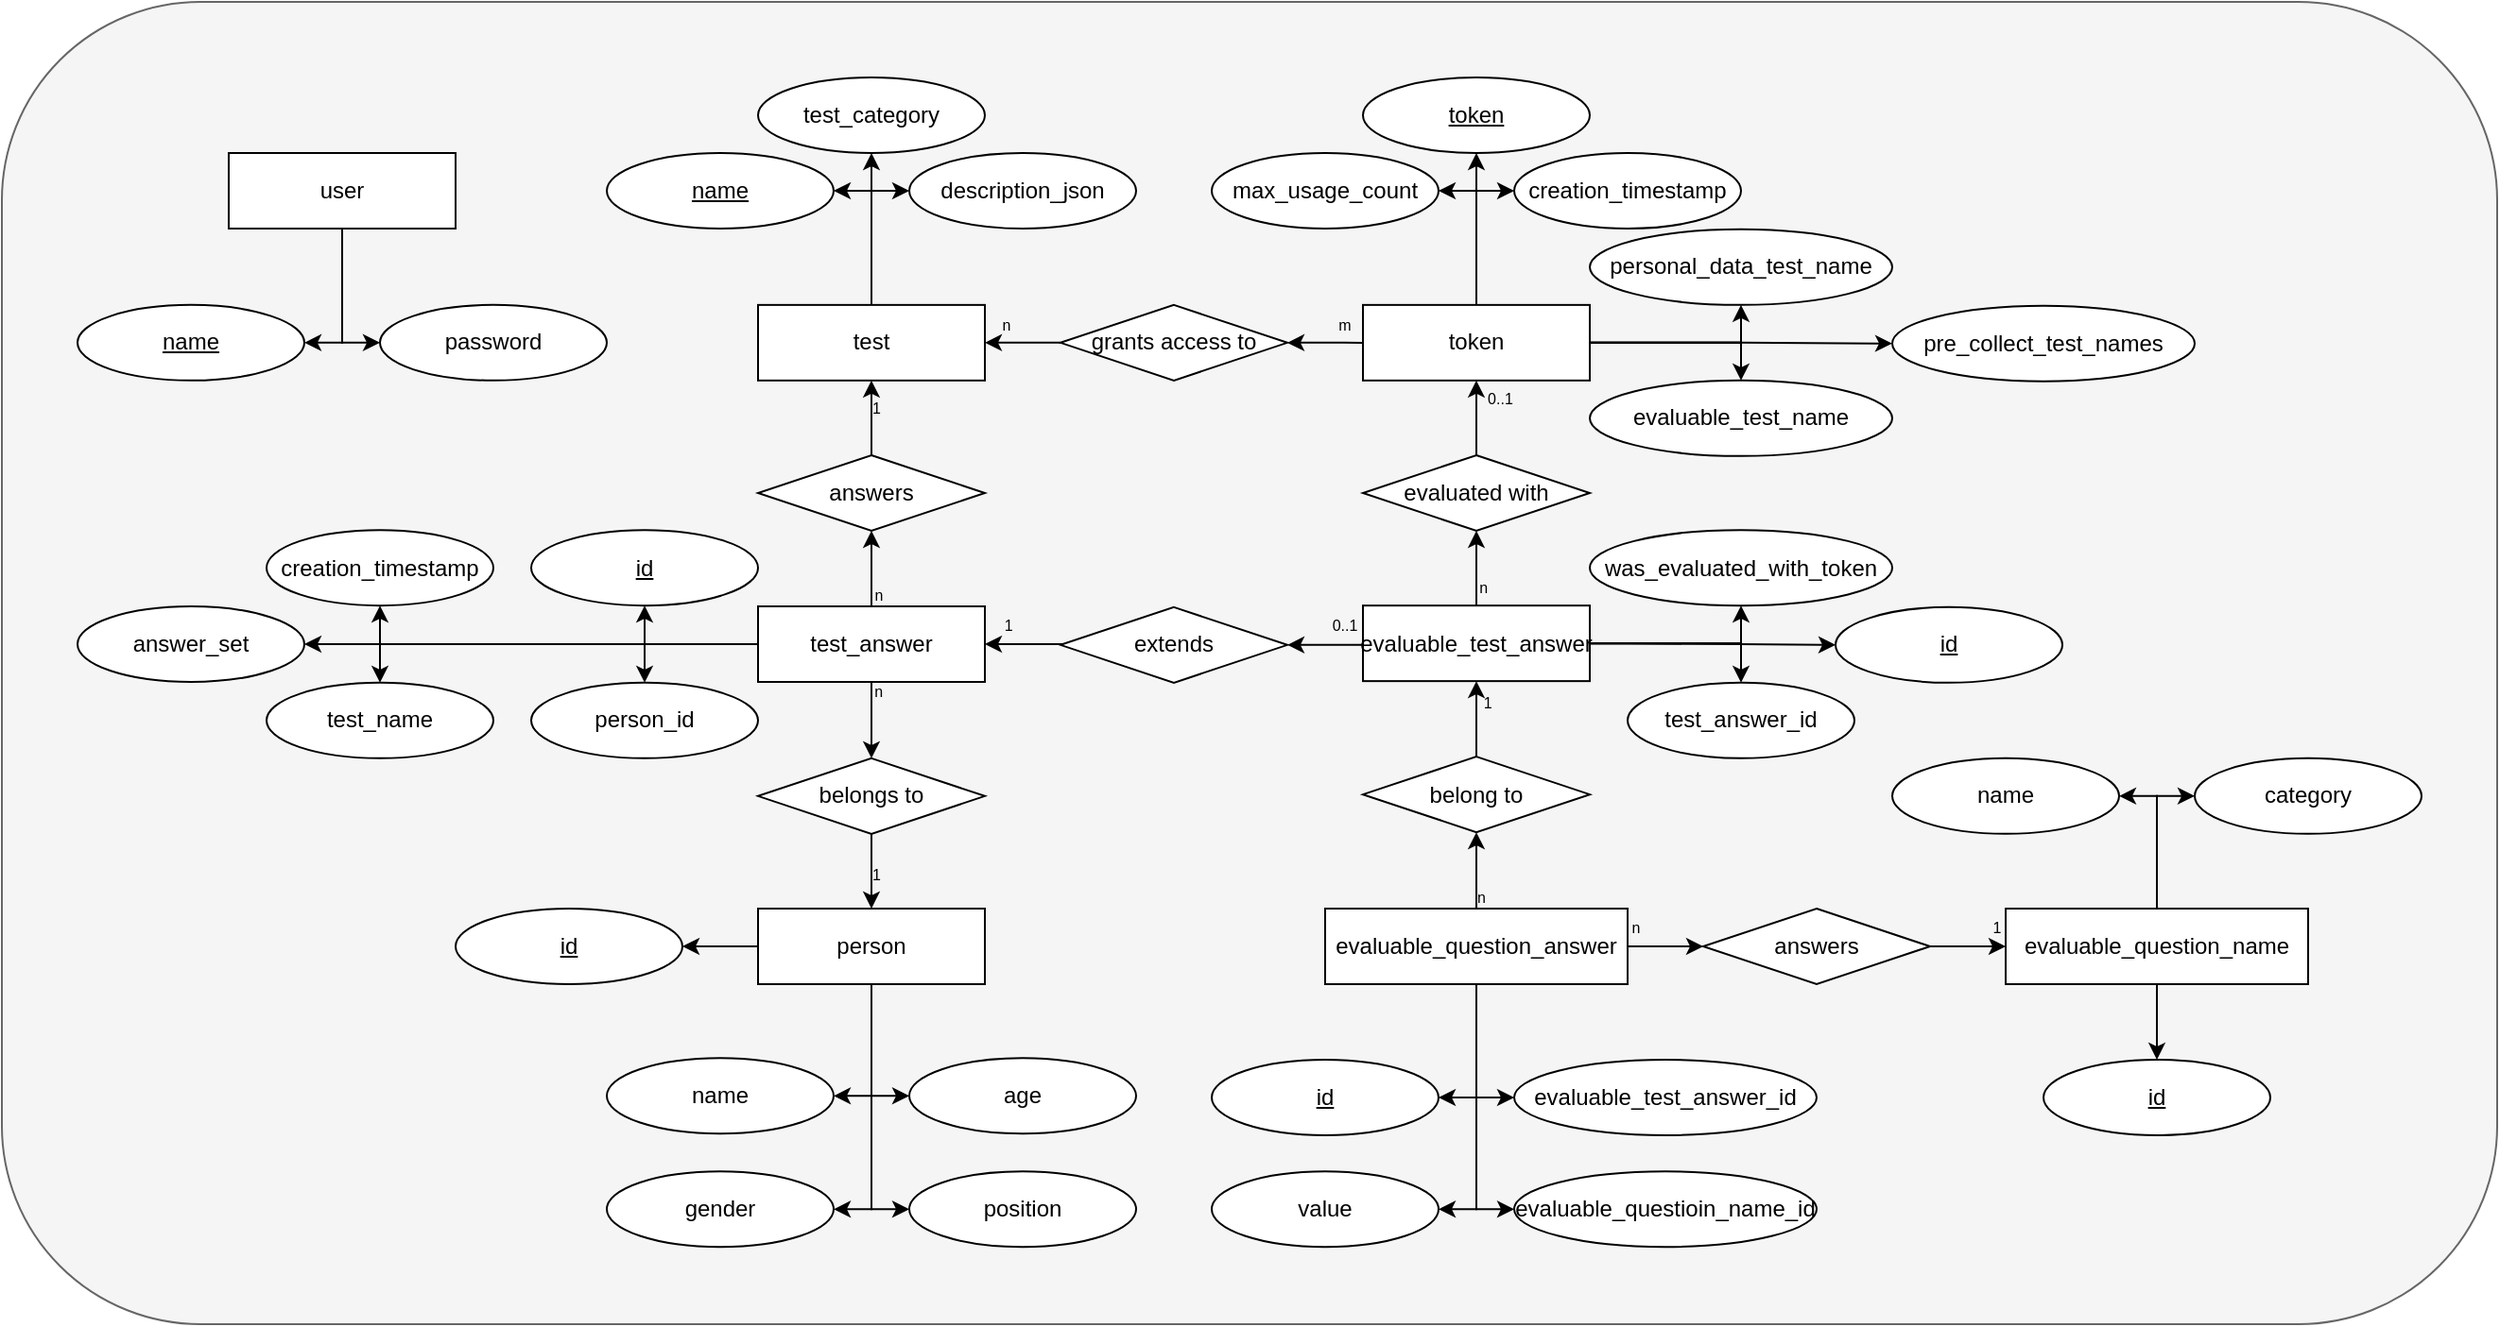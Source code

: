 <mxfile version="16.1.2" type="device"><diagram id="mnlhZn6_4g-LKrHwM_-l" name="Seite-1"><mxGraphModel dx="1335" dy="912" grid="1" gridSize="10" guides="1" tooltips="1" connect="1" arrows="1" fold="1" page="1" pageScale="1" pageWidth="1400" pageHeight="780" math="0" shadow="0"><root><mxCell id="0"/><mxCell id="1" parent="0"/><mxCell id="10AFtYbNXGXRpDR4PpT--1" value="" style="rounded=1;whiteSpace=wrap;html=1;strokeColor=#666666;fillColor=#f5f5f5;fontColor=#333333;" vertex="1" parent="1"><mxGeometry x="40" y="40" width="1320" height="700" as="geometry"/></mxCell><mxCell id="nrM00OK5b7w7AK58lr83-4" style="edgeStyle=orthogonalEdgeStyle;rounded=0;orthogonalLoop=1;jettySize=auto;html=1;entryX=1;entryY=0.5;entryDx=0;entryDy=0;" parent="1" source="nrM00OK5b7w7AK58lr83-1" target="nrM00OK5b7w7AK58lr83-2" edge="1"><mxGeometry relative="1" as="geometry"/></mxCell><mxCell id="nrM00OK5b7w7AK58lr83-5" style="edgeStyle=orthogonalEdgeStyle;rounded=0;orthogonalLoop=1;jettySize=auto;html=1;entryX=0;entryY=0.5;entryDx=0;entryDy=0;" parent="1" source="nrM00OK5b7w7AK58lr83-1" target="nrM00OK5b7w7AK58lr83-3" edge="1"><mxGeometry relative="1" as="geometry"/></mxCell><mxCell id="nrM00OK5b7w7AK58lr83-32" value="" style="edgeStyle=orthogonalEdgeStyle;rounded=0;orthogonalLoop=1;jettySize=auto;html=1;" parent="1" source="nrM00OK5b7w7AK58lr83-1" target="nrM00OK5b7w7AK58lr83-31" edge="1"><mxGeometry relative="1" as="geometry"/></mxCell><mxCell id="nrM00OK5b7w7AK58lr83-1" value="test" style="rounded=0;whiteSpace=wrap;html=1;" parent="1" vertex="1"><mxGeometry x="440" y="200.43" width="120" height="40" as="geometry"/></mxCell><mxCell id="nrM00OK5b7w7AK58lr83-2" value="&lt;u&gt;name&lt;/u&gt;" style="ellipse;whiteSpace=wrap;html=1;" parent="1" vertex="1"><mxGeometry x="360" y="120" width="120" height="40" as="geometry"/></mxCell><mxCell id="nrM00OK5b7w7AK58lr83-3" value="description_json" style="ellipse;whiteSpace=wrap;html=1;" parent="1" vertex="1"><mxGeometry x="520" y="120" width="120" height="40" as="geometry"/></mxCell><mxCell id="nrM00OK5b7w7AK58lr83-10" value="" style="edgeStyle=orthogonalEdgeStyle;rounded=0;orthogonalLoop=1;jettySize=auto;html=1;" parent="1" source="nrM00OK5b7w7AK58lr83-8" target="nrM00OK5b7w7AK58lr83-9" edge="1"><mxGeometry relative="1" as="geometry"/></mxCell><mxCell id="aRyaweP2vt-PZlSFdoBr-23" value="&amp;nbsp; &amp;nbsp; n" style="edgeLabel;html=1;align=center;verticalAlign=middle;resizable=0;points=[];fontSize=8;labelBackgroundColor=none;" parent="nrM00OK5b7w7AK58lr83-10" vertex="1" connectable="0"><mxGeometry x="-0.695" y="1" relative="1" as="geometry"><mxPoint as="offset"/></mxGeometry></mxCell><mxCell id="nrM00OK5b7w7AK58lr83-24" value="" style="edgeStyle=orthogonalEdgeStyle;rounded=0;orthogonalLoop=1;jettySize=auto;html=1;" parent="1" source="nrM00OK5b7w7AK58lr83-8" target="nrM00OK5b7w7AK58lr83-13" edge="1"><mxGeometry relative="1" as="geometry"/></mxCell><mxCell id="aRyaweP2vt-PZlSFdoBr-25" value="&amp;nbsp; n" style="edgeLabel;html=1;align=center;verticalAlign=middle;resizable=0;points=[];fontSize=8;labelBackgroundColor=none;" parent="nrM00OK5b7w7AK58lr83-24" vertex="1" connectable="0"><mxGeometry x="-0.881" relative="1" as="geometry"><mxPoint y="-10" as="offset"/></mxGeometry></mxCell><mxCell id="aRyaweP2vt-PZlSFdoBr-34" value="&amp;nbsp; &amp;nbsp;n" style="edgeLabel;html=1;align=center;verticalAlign=middle;resizable=0;points=[];fontSize=8;labelBackgroundColor=none;" parent="nrM00OK5b7w7AK58lr83-24" vertex="1" connectable="0"><mxGeometry x="-0.768" relative="1" as="geometry"><mxPoint as="offset"/></mxGeometry></mxCell><mxCell id="nrM00OK5b7w7AK58lr83-27" value="" style="edgeStyle=orthogonalEdgeStyle;rounded=0;orthogonalLoop=1;jettySize=auto;html=1;" parent="1" source="nrM00OK5b7w7AK58lr83-8" target="nrM00OK5b7w7AK58lr83-26" edge="1"><mxGeometry relative="1" as="geometry"/></mxCell><mxCell id="0bcs4TqTx3m5sL3N_c5S-2" value="" style="edgeStyle=orthogonalEdgeStyle;rounded=0;orthogonalLoop=1;jettySize=auto;html=1;entryX=0.5;entryY=1;entryDx=0;entryDy=0;" parent="1" source="nrM00OK5b7w7AK58lr83-8" target="0bcs4TqTx3m5sL3N_c5S-1" edge="1"><mxGeometry relative="1" as="geometry"/></mxCell><mxCell id="oj5NRY1XoX79s0Fou7Ji-24" style="edgeStyle=orthogonalEdgeStyle;rounded=0;orthogonalLoop=1;jettySize=auto;html=1;entryX=0.5;entryY=1;entryDx=0;entryDy=0;exitX=0;exitY=0.5;exitDx=0;exitDy=0;" parent="1" source="nrM00OK5b7w7AK58lr83-8" target="oj5NRY1XoX79s0Fou7Ji-23" edge="1"><mxGeometry relative="1" as="geometry"/></mxCell><mxCell id="aRyaweP2vt-PZlSFdoBr-20" style="edgeStyle=orthogonalEdgeStyle;rounded=0;orthogonalLoop=1;jettySize=auto;html=1;entryX=0.5;entryY=0;entryDx=0;entryDy=0;fontSize=8;" parent="1" source="nrM00OK5b7w7AK58lr83-8" target="aRyaweP2vt-PZlSFdoBr-18" edge="1"><mxGeometry relative="1" as="geometry"/></mxCell><mxCell id="aRyaweP2vt-PZlSFdoBr-21" style="edgeStyle=orthogonalEdgeStyle;rounded=0;orthogonalLoop=1;jettySize=auto;html=1;entryX=0.5;entryY=0;entryDx=0;entryDy=0;fontSize=8;exitX=0;exitY=0.5;exitDx=0;exitDy=0;" parent="1" source="nrM00OK5b7w7AK58lr83-8" target="aRyaweP2vt-PZlSFdoBr-19" edge="1"><mxGeometry relative="1" as="geometry"><Array as="points"><mxPoint x="380" y="380"/></Array></mxGeometry></mxCell><mxCell id="nrM00OK5b7w7AK58lr83-8" value="test_answer" style="rounded=0;whiteSpace=wrap;html=1;" parent="1" vertex="1"><mxGeometry x="440" y="360" width="120" height="40" as="geometry"/></mxCell><mxCell id="nrM00OK5b7w7AK58lr83-11" value="" style="edgeStyle=orthogonalEdgeStyle;rounded=0;orthogonalLoop=1;jettySize=auto;html=1;" parent="1" source="nrM00OK5b7w7AK58lr83-9" target="nrM00OK5b7w7AK58lr83-1" edge="1"><mxGeometry relative="1" as="geometry"/></mxCell><mxCell id="aRyaweP2vt-PZlSFdoBr-22" value="&amp;nbsp; 1" style="edgeLabel;html=1;align=center;verticalAlign=middle;resizable=0;points=[];fontSize=8;labelBackgroundColor=none;" parent="nrM00OK5b7w7AK58lr83-11" vertex="1" connectable="0"><mxGeometry x="0.299" relative="1" as="geometry"><mxPoint as="offset"/></mxGeometry></mxCell><mxCell id="nrM00OK5b7w7AK58lr83-9" value="answers" style="rhombus;whiteSpace=wrap;html=1;" parent="1" vertex="1"><mxGeometry x="440" y="280" width="120" height="40" as="geometry"/></mxCell><mxCell id="nrM00OK5b7w7AK58lr83-23" style="edgeStyle=orthogonalEdgeStyle;rounded=0;orthogonalLoop=1;jettySize=auto;html=1;entryX=1;entryY=0.5;entryDx=0;entryDy=0;" parent="1" source="nrM00OK5b7w7AK58lr83-12" target="nrM00OK5b7w7AK58lr83-14" edge="1"><mxGeometry relative="1" as="geometry"/></mxCell><mxCell id="nrM00OK5b7w7AK58lr83-46" style="edgeStyle=orthogonalEdgeStyle;rounded=0;orthogonalLoop=1;jettySize=auto;html=1;entryX=1;entryY=0.5;entryDx=0;entryDy=0;" parent="1" source="nrM00OK5b7w7AK58lr83-12" target="nrM00OK5b7w7AK58lr83-44" edge="1"><mxGeometry relative="1" as="geometry"/></mxCell><mxCell id="nrM00OK5b7w7AK58lr83-47" style="edgeStyle=orthogonalEdgeStyle;rounded=0;orthogonalLoop=1;jettySize=auto;html=1;entryX=0;entryY=0.5;entryDx=0;entryDy=0;" parent="1" source="nrM00OK5b7w7AK58lr83-12" target="nrM00OK5b7w7AK58lr83-45" edge="1"><mxGeometry relative="1" as="geometry"/></mxCell><mxCell id="nrM00OK5b7w7AK58lr83-48" style="edgeStyle=orthogonalEdgeStyle;rounded=0;orthogonalLoop=1;jettySize=auto;html=1;entryX=1;entryY=0.5;entryDx=0;entryDy=0;" parent="1" source="nrM00OK5b7w7AK58lr83-12" target="nrM00OK5b7w7AK58lr83-43" edge="1"><mxGeometry relative="1" as="geometry"/></mxCell><mxCell id="nrM00OK5b7w7AK58lr83-49" style="edgeStyle=orthogonalEdgeStyle;rounded=0;orthogonalLoop=1;jettySize=auto;html=1;entryX=0;entryY=0.5;entryDx=0;entryDy=0;" parent="1" source="nrM00OK5b7w7AK58lr83-12" target="nrM00OK5b7w7AK58lr83-17" edge="1"><mxGeometry relative="1" as="geometry"/></mxCell><mxCell id="nrM00OK5b7w7AK58lr83-12" value="person" style="rounded=0;whiteSpace=wrap;html=1;" parent="1" vertex="1"><mxGeometry x="440" y="520" width="120" height="40" as="geometry"/></mxCell><mxCell id="nrM00OK5b7w7AK58lr83-25" value="" style="edgeStyle=orthogonalEdgeStyle;rounded=0;orthogonalLoop=1;jettySize=auto;html=1;exitX=0.5;exitY=1;exitDx=0;exitDy=0;" parent="1" source="nrM00OK5b7w7AK58lr83-13" target="nrM00OK5b7w7AK58lr83-12" edge="1"><mxGeometry relative="1" as="geometry"><mxPoint x="360" y="630" as="sourcePoint"/></mxGeometry></mxCell><mxCell id="aRyaweP2vt-PZlSFdoBr-26" value="&amp;nbsp; 1" style="edgeLabel;html=1;align=center;verticalAlign=middle;resizable=0;points=[];fontSize=8;labelBackgroundColor=none;" parent="nrM00OK5b7w7AK58lr83-25" vertex="1" connectable="0"><mxGeometry x="0.586" relative="1" as="geometry"><mxPoint y="-10" as="offset"/></mxGeometry></mxCell><mxCell id="nrM00OK5b7w7AK58lr83-13" value="belongs to" style="rhombus;whiteSpace=wrap;html=1;" parent="1" vertex="1"><mxGeometry x="440" y="440.43" width="120" height="40" as="geometry"/></mxCell><mxCell id="nrM00OK5b7w7AK58lr83-14" value="&lt;u&gt;id&lt;br&gt;&lt;/u&gt;" style="ellipse;whiteSpace=wrap;html=1;" parent="1" vertex="1"><mxGeometry x="280" y="520" width="120" height="40" as="geometry"/></mxCell><mxCell id="nrM00OK5b7w7AK58lr83-17" value="position" style="ellipse;whiteSpace=wrap;html=1;" parent="1" vertex="1"><mxGeometry x="520" y="659.14" width="120" height="40" as="geometry"/></mxCell><mxCell id="nrM00OK5b7w7AK58lr83-26" value="answer_set" style="ellipse;whiteSpace=wrap;html=1;" parent="1" vertex="1"><mxGeometry x="80" y="360" width="120" height="40" as="geometry"/></mxCell><mxCell id="nrM00OK5b7w7AK58lr83-31" value="test_category" style="ellipse;whiteSpace=wrap;html=1;" parent="1" vertex="1"><mxGeometry x="440" y="80" width="120" height="40" as="geometry"/></mxCell><mxCell id="nrM00OK5b7w7AK58lr83-41" value="" style="edgeStyle=orthogonalEdgeStyle;rounded=0;orthogonalLoop=1;jettySize=auto;html=1;entryX=1;entryY=0.5;entryDx=0;entryDy=0;exitX=0;exitY=0.5;exitDx=0;exitDy=0;" parent="1" edge="1"><mxGeometry relative="1" as="geometry"><Array as="points"><mxPoint x="750" y="220.01"/><mxPoint x="750" y="220.01"/></Array><mxPoint x="760" y="220.44" as="sourcePoint"/><mxPoint x="720" y="220.44" as="targetPoint"/></mxGeometry></mxCell><mxCell id="aRyaweP2vt-PZlSFdoBr-14" value="&lt;font style=&quot;font-size: 8px; line-height: 1;&quot;&gt;m&lt;/font&gt;" style="edgeLabel;html=1;align=center;verticalAlign=middle;resizable=0;points=[];spacing=1;spacingBottom=-1;spacingTop=0;fontSize=8;labelBackgroundColor=none;" parent="nrM00OK5b7w7AK58lr83-41" vertex="1" connectable="0"><mxGeometry x="-0.66" relative="1" as="geometry"><mxPoint x="-3" y="-10" as="offset"/></mxGeometry></mxCell><mxCell id="aRyaweP2vt-PZlSFdoBr-7" value="" style="edgeStyle=orthogonalEdgeStyle;rounded=0;orthogonalLoop=1;jettySize=auto;html=1;" parent="1" source="nrM00OK5b7w7AK58lr83-33" target="nrM00OK5b7w7AK58lr83-34" edge="1"><mxGeometry relative="1" as="geometry"/></mxCell><mxCell id="aRyaweP2vt-PZlSFdoBr-8" style="edgeStyle=orthogonalEdgeStyle;rounded=0;orthogonalLoop=1;jettySize=auto;html=1;entryX=0;entryY=0.5;entryDx=0;entryDy=0;" parent="1" source="nrM00OK5b7w7AK58lr83-33" target="aRyaweP2vt-PZlSFdoBr-5" edge="1"><mxGeometry relative="1" as="geometry"><Array as="points"><mxPoint x="820" y="140"/></Array></mxGeometry></mxCell><mxCell id="aRyaweP2vt-PZlSFdoBr-10" style="edgeStyle=orthogonalEdgeStyle;rounded=0;orthogonalLoop=1;jettySize=auto;html=1;entryX=1;entryY=0.5;entryDx=0;entryDy=0;exitX=0.5;exitY=0;exitDx=0;exitDy=0;" parent="1" source="nrM00OK5b7w7AK58lr83-33" target="nrM00OK5b7w7AK58lr83-35" edge="1"><mxGeometry relative="1" as="geometry"><Array as="points"><mxPoint x="820" y="140"/></Array></mxGeometry></mxCell><mxCell id="aRyaweP2vt-PZlSFdoBr-11" style="edgeStyle=orthogonalEdgeStyle;rounded=0;orthogonalLoop=1;jettySize=auto;html=1;entryX=0;entryY=0.5;entryDx=0;entryDy=0;exitX=1;exitY=0.5;exitDx=0;exitDy=0;" parent="1" source="nrM00OK5b7w7AK58lr83-33" target="aRyaweP2vt-PZlSFdoBr-3" edge="1"><mxGeometry relative="1" as="geometry"><mxPoint x="880" y="220.86" as="sourcePoint"/></mxGeometry></mxCell><mxCell id="aRyaweP2vt-PZlSFdoBr-12" style="edgeStyle=orthogonalEdgeStyle;rounded=0;orthogonalLoop=1;jettySize=auto;html=1;entryX=0.5;entryY=1;entryDx=0;entryDy=0;exitX=1;exitY=0.5;exitDx=0;exitDy=0;" parent="1" source="nrM00OK5b7w7AK58lr83-33" target="aRyaweP2vt-PZlSFdoBr-2" edge="1"><mxGeometry relative="1" as="geometry"><mxPoint x="880" y="220.86" as="sourcePoint"/><Array as="points"><mxPoint x="960" y="220"/></Array></mxGeometry></mxCell><mxCell id="aRyaweP2vt-PZlSFdoBr-13" style="edgeStyle=orthogonalEdgeStyle;rounded=0;orthogonalLoop=1;jettySize=auto;html=1;entryX=0.5;entryY=0;entryDx=0;entryDy=0;exitX=1;exitY=0.5;exitDx=0;exitDy=0;" parent="1" source="nrM00OK5b7w7AK58lr83-33" target="aRyaweP2vt-PZlSFdoBr-4" edge="1"><mxGeometry relative="1" as="geometry"><mxPoint x="880" y="220.86" as="sourcePoint"/><Array as="points"><mxPoint x="960" y="220"/></Array></mxGeometry></mxCell><mxCell id="nrM00OK5b7w7AK58lr83-33" value="token" style="rounded=0;whiteSpace=wrap;html=1;" parent="1" vertex="1"><mxGeometry x="760" y="200.43" width="120" height="40" as="geometry"/></mxCell><mxCell id="nrM00OK5b7w7AK58lr83-34" value="&lt;u&gt;token&lt;/u&gt;" style="ellipse;whiteSpace=wrap;html=1;" parent="1" vertex="1"><mxGeometry x="760" y="80.0" width="120" height="40" as="geometry"/></mxCell><mxCell id="nrM00OK5b7w7AK58lr83-35" value="max_usage_count" style="ellipse;whiteSpace=wrap;html=1;" parent="1" vertex="1"><mxGeometry x="680" y="120.0" width="120" height="40" as="geometry"/></mxCell><mxCell id="nrM00OK5b7w7AK58lr83-39" value="grants access to" style="rhombus;whiteSpace=wrap;html=1;" parent="1" vertex="1"><mxGeometry x="600" y="200.43" width="120" height="40" as="geometry"/></mxCell><mxCell id="nrM00OK5b7w7AK58lr83-50" value="" style="edgeStyle=orthogonalEdgeStyle;rounded=0;orthogonalLoop=1;jettySize=auto;html=1;" parent="1" source="nrM00OK5b7w7AK58lr83-39" target="nrM00OK5b7w7AK58lr83-1" edge="1"><mxGeometry relative="1" as="geometry"/></mxCell><mxCell id="aRyaweP2vt-PZlSFdoBr-17" value="&lt;p style=&quot;line-height: 1; font-size: 8px;&quot;&gt;n&lt;/p&gt;" style="edgeLabel;html=1;align=center;verticalAlign=middle;resizable=0;points=[];fontSize=8;spacing=1;spacingBottom=-1;labelBackgroundColor=none;" parent="nrM00OK5b7w7AK58lr83-50" vertex="1" connectable="0"><mxGeometry x="0.675" relative="1" as="geometry"><mxPoint x="4" y="-10" as="offset"/></mxGeometry></mxCell><mxCell id="nrM00OK5b7w7AK58lr83-43" value="gender" style="ellipse;whiteSpace=wrap;html=1;" parent="1" vertex="1"><mxGeometry x="360" y="659.14" width="120" height="40" as="geometry"/></mxCell><mxCell id="nrM00OK5b7w7AK58lr83-44" value="name" style="ellipse;whiteSpace=wrap;html=1;" parent="1" vertex="1"><mxGeometry x="360" y="599.14" width="120" height="40" as="geometry"/></mxCell><mxCell id="nrM00OK5b7w7AK58lr83-45" value="age" style="ellipse;whiteSpace=wrap;html=1;" parent="1" vertex="1"><mxGeometry x="520" y="599.14" width="120" height="40" as="geometry"/></mxCell><mxCell id="0bcs4TqTx3m5sL3N_c5S-1" value="creation_timestamp" style="ellipse;whiteSpace=wrap;html=1;" parent="1" vertex="1"><mxGeometry x="180" y="319.57" width="120" height="40" as="geometry"/></mxCell><mxCell id="oj5NRY1XoX79s0Fou7Ji-23" value="&lt;u&gt;id&lt;/u&gt;" style="ellipse;whiteSpace=wrap;html=1;" parent="1" vertex="1"><mxGeometry x="320" y="319.57" width="120" height="40" as="geometry"/></mxCell><mxCell id="aRyaweP2vt-PZlSFdoBr-72" style="edgeStyle=orthogonalEdgeStyle;rounded=0;orthogonalLoop=1;jettySize=auto;html=1;entryX=1;entryY=0.5;entryDx=0;entryDy=0;labelBackgroundColor=none;fontSize=8;" parent="1" source="jj0q9bABq6jWuBtmcx6D-6" target="jj0q9bABq6jWuBtmcx6D-7" edge="1"><mxGeometry relative="1" as="geometry"/></mxCell><mxCell id="aRyaweP2vt-PZlSFdoBr-73" style="edgeStyle=orthogonalEdgeStyle;rounded=0;orthogonalLoop=1;jettySize=auto;html=1;entryX=0;entryY=0.5;entryDx=0;entryDy=0;labelBackgroundColor=none;fontSize=8;" parent="1" source="jj0q9bABq6jWuBtmcx6D-6" target="jj0q9bABq6jWuBtmcx6D-8" edge="1"><mxGeometry relative="1" as="geometry"/></mxCell><mxCell id="jj0q9bABq6jWuBtmcx6D-6" value="user" style="rounded=0;whiteSpace=wrap;html=1;" parent="1" vertex="1"><mxGeometry x="160" y="120" width="120" height="40" as="geometry"/></mxCell><mxCell id="jj0q9bABq6jWuBtmcx6D-7" value="&lt;u&gt;name&lt;/u&gt;" style="ellipse;whiteSpace=wrap;html=1;" parent="1" vertex="1"><mxGeometry x="80" y="200.43" width="120" height="40" as="geometry"/></mxCell><mxCell id="jj0q9bABq6jWuBtmcx6D-8" value="password" style="ellipse;whiteSpace=wrap;html=1;" parent="1" vertex="1"><mxGeometry x="240" y="200.43" width="120" height="40" as="geometry"/></mxCell><mxCell id="aRyaweP2vt-PZlSFdoBr-2" value="personal_data_test_name" style="ellipse;whiteSpace=wrap;html=1;" parent="1" vertex="1"><mxGeometry x="880" y="160.43" width="160" height="40" as="geometry"/></mxCell><mxCell id="aRyaweP2vt-PZlSFdoBr-3" value="pre_collect_test_names" style="ellipse;whiteSpace=wrap;html=1;" parent="1" vertex="1"><mxGeometry x="1040" y="200.86" width="160" height="40" as="geometry"/></mxCell><mxCell id="aRyaweP2vt-PZlSFdoBr-4" value="evaluable_test_name" style="ellipse;whiteSpace=wrap;html=1;" parent="1" vertex="1"><mxGeometry x="880" y="240.43" width="160" height="40" as="geometry"/></mxCell><mxCell id="aRyaweP2vt-PZlSFdoBr-5" value="creation_timestamp" style="ellipse;whiteSpace=wrap;html=1;" parent="1" vertex="1"><mxGeometry x="840" y="120.0" width="120" height="40" as="geometry"/></mxCell><mxCell id="aRyaweP2vt-PZlSFdoBr-18" value="test_name" style="ellipse;whiteSpace=wrap;html=1;" parent="1" vertex="1"><mxGeometry x="180" y="400.43" width="120" height="40" as="geometry"/></mxCell><mxCell id="aRyaweP2vt-PZlSFdoBr-19" value="person_id" style="ellipse;whiteSpace=wrap;html=1;" parent="1" vertex="1"><mxGeometry x="320" y="400.43" width="120" height="40" as="geometry"/></mxCell><mxCell id="aRyaweP2vt-PZlSFdoBr-29" value="0..1" style="edgeStyle=orthogonalEdgeStyle;rounded=0;orthogonalLoop=1;jettySize=auto;html=1;entryX=1;entryY=0.5;entryDx=0;entryDy=0;fontSize=8;labelBackgroundColor=none;" parent="1" source="aRyaweP2vt-PZlSFdoBr-27" target="aRyaweP2vt-PZlSFdoBr-28" edge="1"><mxGeometry x="-0.5" y="-10" relative="1" as="geometry"><Array as="points"><mxPoint x="740" y="380"/></Array><mxPoint as="offset"/></mxGeometry></mxCell><mxCell id="aRyaweP2vt-PZlSFdoBr-33" value="" style="edgeStyle=orthogonalEdgeStyle;rounded=0;orthogonalLoop=1;jettySize=auto;html=1;labelBackgroundColor=none;fontSize=8;entryX=0;entryY=0.5;entryDx=0;entryDy=0;exitX=1;exitY=0.5;exitDx=0;exitDy=0;" parent="1" source="aRyaweP2vt-PZlSFdoBr-27" target="aRyaweP2vt-PZlSFdoBr-32" edge="1"><mxGeometry relative="1" as="geometry"><Array as="points"><mxPoint x="900" y="380"/></Array></mxGeometry></mxCell><mxCell id="aRyaweP2vt-PZlSFdoBr-36" value="" style="edgeStyle=orthogonalEdgeStyle;rounded=0;orthogonalLoop=1;jettySize=auto;html=1;labelBackgroundColor=none;fontSize=8;" parent="1" source="aRyaweP2vt-PZlSFdoBr-27" target="aRyaweP2vt-PZlSFdoBr-35" edge="1"><mxGeometry relative="1" as="geometry"/></mxCell><mxCell id="aRyaweP2vt-PZlSFdoBr-71" value="&amp;nbsp; &amp;nbsp;n" style="edgeLabel;html=1;align=center;verticalAlign=middle;resizable=0;points=[];fontSize=8;labelBackgroundColor=none;" parent="aRyaweP2vt-PZlSFdoBr-36" vertex="1" connectable="0"><mxGeometry x="-0.873" relative="1" as="geometry"><mxPoint y="-7" as="offset"/></mxGeometry></mxCell><mxCell id="aRyaweP2vt-PZlSFdoBr-39" value="" style="edgeStyle=orthogonalEdgeStyle;rounded=0;orthogonalLoop=1;jettySize=auto;html=1;labelBackgroundColor=none;fontSize=8;exitX=1;exitY=0.501;exitDx=0;exitDy=0;exitPerimeter=0;" parent="1" source="aRyaweP2vt-PZlSFdoBr-27" target="aRyaweP2vt-PZlSFdoBr-38" edge="1"><mxGeometry relative="1" as="geometry"><Array as="points"><mxPoint x="960" y="380"/></Array></mxGeometry></mxCell><mxCell id="aRyaweP2vt-PZlSFdoBr-42" style="edgeStyle=orthogonalEdgeStyle;rounded=0;orthogonalLoop=1;jettySize=auto;html=1;entryX=0.5;entryY=0;entryDx=0;entryDy=0;labelBackgroundColor=none;fontSize=8;exitX=1;exitY=0.5;exitDx=0;exitDy=0;" parent="1" source="aRyaweP2vt-PZlSFdoBr-27" target="aRyaweP2vt-PZlSFdoBr-40" edge="1"><mxGeometry relative="1" as="geometry"><Array as="points"><mxPoint x="960" y="380"/></Array></mxGeometry></mxCell><mxCell id="aRyaweP2vt-PZlSFdoBr-27" value="evaluable_test_answer" style="rounded=0;whiteSpace=wrap;html=1;" parent="1" vertex="1"><mxGeometry x="760" y="359.57" width="120" height="40" as="geometry"/></mxCell><mxCell id="aRyaweP2vt-PZlSFdoBr-30" style="edgeStyle=orthogonalEdgeStyle;rounded=0;orthogonalLoop=1;jettySize=auto;html=1;entryX=1;entryY=0.5;entryDx=0;entryDy=0;fontSize=8;" parent="1" source="aRyaweP2vt-PZlSFdoBr-28" target="nrM00OK5b7w7AK58lr83-8" edge="1"><mxGeometry relative="1" as="geometry"><Array as="points"><mxPoint x="580" y="380"/></Array></mxGeometry></mxCell><mxCell id="aRyaweP2vt-PZlSFdoBr-31" value="&amp;nbsp;1" style="edgeLabel;html=1;align=center;verticalAlign=middle;resizable=0;points=[];fontSize=8;labelBackgroundColor=none;" parent="aRyaweP2vt-PZlSFdoBr-30" vertex="1" connectable="0"><mxGeometry x="0.654" relative="1" as="geometry"><mxPoint x="3" y="-10" as="offset"/></mxGeometry></mxCell><mxCell id="aRyaweP2vt-PZlSFdoBr-28" value="extends" style="rhombus;whiteSpace=wrap;html=1;" parent="1" vertex="1"><mxGeometry x="600" y="360.43" width="120" height="40" as="geometry"/></mxCell><mxCell id="aRyaweP2vt-PZlSFdoBr-32" value="&lt;u&gt;id&lt;/u&gt;" style="ellipse;whiteSpace=wrap;html=1;" parent="1" vertex="1"><mxGeometry x="1010" y="360.43" width="120" height="40" as="geometry"/></mxCell><mxCell id="aRyaweP2vt-PZlSFdoBr-37" value="" style="edgeStyle=orthogonalEdgeStyle;rounded=0;orthogonalLoop=1;jettySize=auto;html=1;labelBackgroundColor=none;fontSize=8;" parent="1" source="aRyaweP2vt-PZlSFdoBr-35" target="nrM00OK5b7w7AK58lr83-33" edge="1"><mxGeometry relative="1" as="geometry"/></mxCell><mxCell id="aRyaweP2vt-PZlSFdoBr-70" value="&amp;nbsp; &amp;nbsp; &amp;nbsp; &amp;nbsp; &amp;nbsp; &amp;nbsp;0..1" style="edgeLabel;html=1;align=center;verticalAlign=middle;resizable=0;points=[];fontSize=8;labelBackgroundColor=none;" parent="aRyaweP2vt-PZlSFdoBr-37" vertex="1" connectable="0"><mxGeometry x="0.73" relative="1" as="geometry"><mxPoint y="4" as="offset"/></mxGeometry></mxCell><mxCell id="aRyaweP2vt-PZlSFdoBr-35" value="evaluated with" style="rhombus;whiteSpace=wrap;html=1;" parent="1" vertex="1"><mxGeometry x="760" y="280.0" width="120" height="40" as="geometry"/></mxCell><mxCell id="aRyaweP2vt-PZlSFdoBr-38" value="was_evaluated_with_token" style="ellipse;whiteSpace=wrap;html=1;" parent="1" vertex="1"><mxGeometry x="880" y="319.57" width="160" height="40" as="geometry"/></mxCell><mxCell id="aRyaweP2vt-PZlSFdoBr-40" value="test_answer_id" style="ellipse;whiteSpace=wrap;html=1;" parent="1" vertex="1"><mxGeometry x="900" y="400.43" width="120" height="40" as="geometry"/></mxCell><mxCell id="aRyaweP2vt-PZlSFdoBr-63" style="edgeStyle=orthogonalEdgeStyle;rounded=0;orthogonalLoop=1;jettySize=auto;html=1;entryX=1;entryY=0.5;entryDx=0;entryDy=0;labelBackgroundColor=none;fontSize=8;" parent="1" source="aRyaweP2vt-PZlSFdoBr-43" target="aRyaweP2vt-PZlSFdoBr-46" edge="1"><mxGeometry relative="1" as="geometry"/></mxCell><mxCell id="aRyaweP2vt-PZlSFdoBr-64" style="edgeStyle=orthogonalEdgeStyle;rounded=0;orthogonalLoop=1;jettySize=auto;html=1;entryX=0;entryY=0.5;entryDx=0;entryDy=0;labelBackgroundColor=none;fontSize=8;" parent="1" source="aRyaweP2vt-PZlSFdoBr-43" target="aRyaweP2vt-PZlSFdoBr-45" edge="1"><mxGeometry relative="1" as="geometry"/></mxCell><mxCell id="aRyaweP2vt-PZlSFdoBr-65" value="" style="edgeStyle=orthogonalEdgeStyle;rounded=0;orthogonalLoop=1;jettySize=auto;html=1;labelBackgroundColor=none;fontSize=8;" parent="1" source="aRyaweP2vt-PZlSFdoBr-43" target="aRyaweP2vt-PZlSFdoBr-44" edge="1"><mxGeometry relative="1" as="geometry"/></mxCell><mxCell id="aRyaweP2vt-PZlSFdoBr-43" value="evaluable_question_name" style="rounded=0;whiteSpace=wrap;html=1;" parent="1" vertex="1"><mxGeometry x="1100" y="520" width="160" height="40" as="geometry"/></mxCell><mxCell id="aRyaweP2vt-PZlSFdoBr-44" value="&lt;u&gt;id&lt;/u&gt;" style="ellipse;whiteSpace=wrap;html=1;" parent="1" vertex="1"><mxGeometry x="1120" y="600" width="120" height="40" as="geometry"/></mxCell><mxCell id="aRyaweP2vt-PZlSFdoBr-45" value="category" style="ellipse;whiteSpace=wrap;html=1;" parent="1" vertex="1"><mxGeometry x="1200" y="440.43" width="120" height="40" as="geometry"/></mxCell><mxCell id="aRyaweP2vt-PZlSFdoBr-46" value="name" style="ellipse;whiteSpace=wrap;html=1;" parent="1" vertex="1"><mxGeometry x="1040" y="440.43" width="120" height="40" as="geometry"/></mxCell><mxCell id="aRyaweP2vt-PZlSFdoBr-53" value="" style="edgeStyle=orthogonalEdgeStyle;rounded=0;orthogonalLoop=1;jettySize=auto;html=1;labelBackgroundColor=none;fontSize=8;entryX=1;entryY=0.5;entryDx=0;entryDy=0;" parent="1" source="aRyaweP2vt-PZlSFdoBr-47" target="aRyaweP2vt-PZlSFdoBr-49" edge="1"><mxGeometry relative="1" as="geometry"/></mxCell><mxCell id="aRyaweP2vt-PZlSFdoBr-54" style="edgeStyle=orthogonalEdgeStyle;rounded=0;orthogonalLoop=1;jettySize=auto;html=1;entryX=1;entryY=0.5;entryDx=0;entryDy=0;labelBackgroundColor=none;fontSize=8;" parent="1" source="aRyaweP2vt-PZlSFdoBr-47" target="aRyaweP2vt-PZlSFdoBr-50" edge="1"><mxGeometry relative="1" as="geometry"/></mxCell><mxCell id="aRyaweP2vt-PZlSFdoBr-55" style="edgeStyle=orthogonalEdgeStyle;rounded=0;orthogonalLoop=1;jettySize=auto;html=1;entryX=0;entryY=0.5;entryDx=0;entryDy=0;labelBackgroundColor=none;fontSize=8;" parent="1" source="aRyaweP2vt-PZlSFdoBr-47" target="aRyaweP2vt-PZlSFdoBr-52" edge="1"><mxGeometry relative="1" as="geometry"/></mxCell><mxCell id="aRyaweP2vt-PZlSFdoBr-56" style="edgeStyle=orthogonalEdgeStyle;rounded=0;orthogonalLoop=1;jettySize=auto;html=1;entryX=0;entryY=0.5;entryDx=0;entryDy=0;labelBackgroundColor=none;fontSize=8;" parent="1" source="aRyaweP2vt-PZlSFdoBr-47" target="aRyaweP2vt-PZlSFdoBr-51" edge="1"><mxGeometry relative="1" as="geometry"/></mxCell><mxCell id="aRyaweP2vt-PZlSFdoBr-57" value="" style="edgeStyle=orthogonalEdgeStyle;rounded=0;orthogonalLoop=1;jettySize=auto;html=1;labelBackgroundColor=none;fontSize=8;" parent="1" source="aRyaweP2vt-PZlSFdoBr-47" target="aRyaweP2vt-PZlSFdoBr-48" edge="1"><mxGeometry relative="1" as="geometry"/></mxCell><mxCell id="aRyaweP2vt-PZlSFdoBr-61" value="&amp;nbsp; n" style="edgeLabel;html=1;align=center;verticalAlign=middle;resizable=0;points=[];fontSize=8;labelBackgroundColor=none;" parent="aRyaweP2vt-PZlSFdoBr-57" vertex="1" connectable="0"><mxGeometry x="-0.709" relative="1" as="geometry"><mxPoint as="offset"/></mxGeometry></mxCell><mxCell id="aRyaweP2vt-PZlSFdoBr-66" value="" style="edgeStyle=orthogonalEdgeStyle;rounded=0;orthogonalLoop=1;jettySize=auto;html=1;labelBackgroundColor=none;fontSize=8;" parent="1" source="aRyaweP2vt-PZlSFdoBr-47" target="aRyaweP2vt-PZlSFdoBr-62" edge="1"><mxGeometry relative="1" as="geometry"/></mxCell><mxCell id="aRyaweP2vt-PZlSFdoBr-68" value="n" style="edgeLabel;html=1;align=center;verticalAlign=middle;resizable=0;points=[];fontSize=8;labelBackgroundColor=none;" parent="aRyaweP2vt-PZlSFdoBr-66" vertex="1" connectable="0"><mxGeometry x="-0.835" relative="1" as="geometry"><mxPoint y="-10" as="offset"/></mxGeometry></mxCell><mxCell id="aRyaweP2vt-PZlSFdoBr-47" value="evaluable_question_answer" style="rounded=0;whiteSpace=wrap;html=1;" parent="1" vertex="1"><mxGeometry x="740" y="520" width="160" height="40" as="geometry"/></mxCell><mxCell id="aRyaweP2vt-PZlSFdoBr-59" style="edgeStyle=orthogonalEdgeStyle;rounded=0;orthogonalLoop=1;jettySize=auto;html=1;entryX=0.5;entryY=1;entryDx=0;entryDy=0;labelBackgroundColor=none;fontSize=8;" parent="1" source="aRyaweP2vt-PZlSFdoBr-48" target="aRyaweP2vt-PZlSFdoBr-27" edge="1"><mxGeometry relative="1" as="geometry"/></mxCell><mxCell id="aRyaweP2vt-PZlSFdoBr-60" value="&amp;nbsp; &amp;nbsp; &amp;nbsp;1" style="edgeLabel;html=1;align=center;verticalAlign=middle;resizable=0;points=[];fontSize=8;labelBackgroundColor=none;" parent="aRyaweP2vt-PZlSFdoBr-59" vertex="1" connectable="0"><mxGeometry x="0.652" y="1" relative="1" as="geometry"><mxPoint x="1" y="4" as="offset"/></mxGeometry></mxCell><mxCell id="aRyaweP2vt-PZlSFdoBr-48" value="belong to" style="rhombus;whiteSpace=wrap;html=1;" parent="1" vertex="1"><mxGeometry x="760" y="439.57" width="120" height="40" as="geometry"/></mxCell><mxCell id="aRyaweP2vt-PZlSFdoBr-49" value="&lt;u&gt;id&lt;/u&gt;" style="ellipse;whiteSpace=wrap;html=1;" parent="1" vertex="1"><mxGeometry x="680" y="600" width="120" height="40" as="geometry"/></mxCell><mxCell id="aRyaweP2vt-PZlSFdoBr-50" value="value" style="ellipse;whiteSpace=wrap;html=1;" parent="1" vertex="1"><mxGeometry x="680" y="659.14" width="120" height="40" as="geometry"/></mxCell><mxCell id="aRyaweP2vt-PZlSFdoBr-51" value="evaluable_questioin_name_id" style="ellipse;whiteSpace=wrap;html=1;" parent="1" vertex="1"><mxGeometry x="840" y="659.14" width="160" height="40" as="geometry"/></mxCell><mxCell id="aRyaweP2vt-PZlSFdoBr-52" value="evaluable_test_answer_id" style="ellipse;whiteSpace=wrap;html=1;" parent="1" vertex="1"><mxGeometry x="840" y="600" width="160" height="40" as="geometry"/></mxCell><mxCell id="aRyaweP2vt-PZlSFdoBr-67" value="" style="edgeStyle=orthogonalEdgeStyle;rounded=0;orthogonalLoop=1;jettySize=auto;html=1;labelBackgroundColor=none;fontSize=8;" parent="1" source="aRyaweP2vt-PZlSFdoBr-62" target="aRyaweP2vt-PZlSFdoBr-43" edge="1"><mxGeometry relative="1" as="geometry"/></mxCell><mxCell id="aRyaweP2vt-PZlSFdoBr-69" value="1" style="edgeLabel;html=1;align=center;verticalAlign=middle;resizable=0;points=[];fontSize=8;labelBackgroundColor=none;" parent="aRyaweP2vt-PZlSFdoBr-67" vertex="1" connectable="0"><mxGeometry x="0.722" relative="1" as="geometry"><mxPoint y="-10" as="offset"/></mxGeometry></mxCell><mxCell id="aRyaweP2vt-PZlSFdoBr-62" value="answers" style="rhombus;whiteSpace=wrap;html=1;" parent="1" vertex="1"><mxGeometry x="940" y="520" width="120" height="40" as="geometry"/></mxCell></root></mxGraphModel></diagram></mxfile>